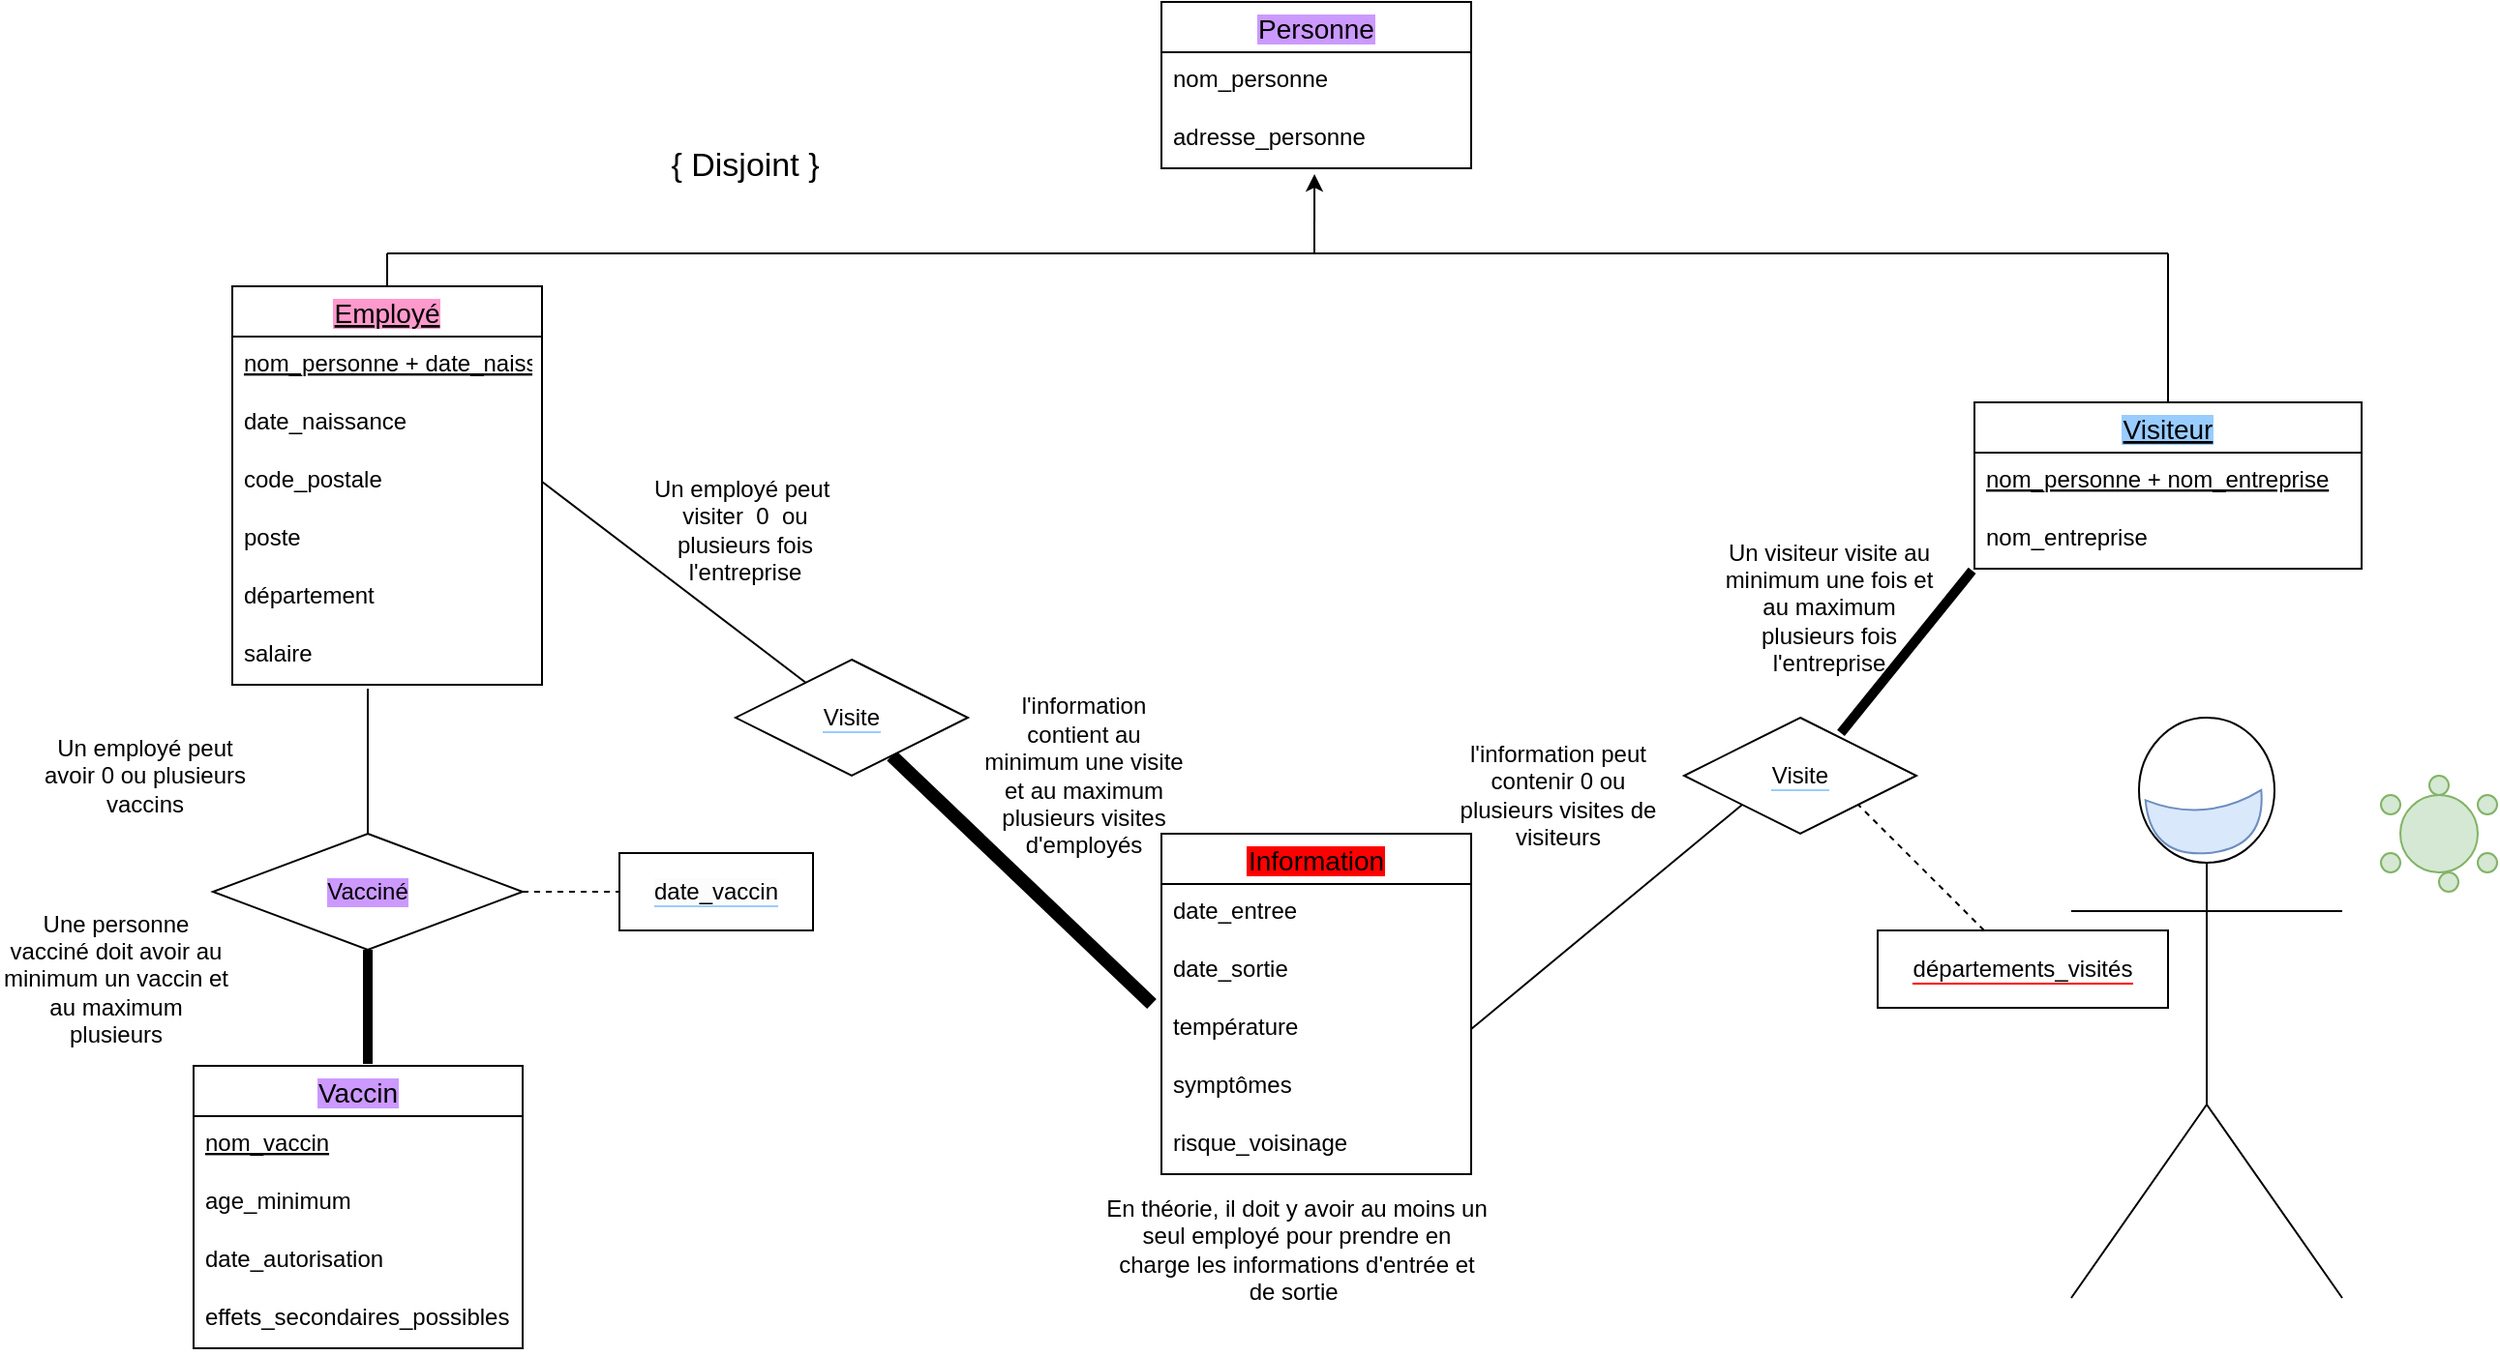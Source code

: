<mxfile version="14.6.13" type="device"><diagram id="WvNxjCY41KA-6KK9Ivn4" name="Page-1"><mxGraphModel dx="2512" dy="816" grid="1" gridSize="10" guides="1" tooltips="1" connect="1" arrows="1" fold="1" page="1" pageScale="1" pageWidth="850" pageHeight="1100" math="0" shadow="0"><root><mxCell id="0"/><mxCell id="1" parent="0"/><mxCell id="KnEByuKEkVZOlaUtioZc-16" value="" style="endArrow=classic;html=1;entryX=0.494;entryY=1.1;entryDx=0;entryDy=0;entryPerimeter=0;" parent="1" target="KnEByuKEkVZOlaUtioZc-78" edge="1"><mxGeometry width="50" height="50" relative="1" as="geometry"><mxPoint x="489" y="160" as="sourcePoint"/><mxPoint x="425" y="140" as="targetPoint"/></mxGeometry></mxCell><mxCell id="KnEByuKEkVZOlaUtioZc-17" value="" style="endArrow=none;html=1;" parent="1" edge="1"><mxGeometry width="50" height="50" relative="1" as="geometry"><mxPoint x="10" y="160" as="sourcePoint"/><mxPoint x="930" y="160" as="targetPoint"/></mxGeometry></mxCell><mxCell id="KnEByuKEkVZOlaUtioZc-18" value="" style="endArrow=none;html=1;exitX=0.5;exitY=0;exitDx=0;exitDy=0;" parent="1" source="KnEByuKEkVZOlaUtioZc-52" edge="1"><mxGeometry width="50" height="50" relative="1" as="geometry"><mxPoint x="200" y="190" as="sourcePoint"/><mxPoint x="10" y="160" as="targetPoint"/></mxGeometry></mxCell><mxCell id="KnEByuKEkVZOlaUtioZc-20" value="" style="endArrow=none;html=1;exitX=0.5;exitY=0;exitDx=0;exitDy=0;" parent="1" source="KnEByuKEkVZOlaUtioZc-80" edge="1"><mxGeometry width="50" height="50" relative="1" as="geometry"><mxPoint x="640" y="190" as="sourcePoint"/><mxPoint x="930" y="160" as="targetPoint"/><Array as="points"><mxPoint x="930" y="190"/></Array></mxGeometry></mxCell><mxCell id="KnEByuKEkVZOlaUtioZc-25" value="Vacciné" style="shape=rhombus;perimeter=rhombusPerimeter;whiteSpace=wrap;html=1;align=center;labelBackgroundColor=#CC99FF;" parent="1" vertex="1"><mxGeometry x="-80" y="460" width="160" height="60" as="geometry"/></mxCell><mxCell id="KnEByuKEkVZOlaUtioZc-29" value="" style="endArrow=none;html=1;strokeWidth=5;entryX=0.5;entryY=1;entryDx=0;entryDy=0;" parent="1" target="KnEByuKEkVZOlaUtioZc-25" edge="1"><mxGeometry width="50" height="50" relative="1" as="geometry"><mxPoint y="579" as="sourcePoint"/><mxPoint x="199.5" y="520" as="targetPoint"/></mxGeometry></mxCell><mxCell id="KnEByuKEkVZOlaUtioZc-36" value="&lt;font style=&quot;font-size: 17px&quot;&gt;{ Disjoint }&lt;/font&gt;" style="text;html=1;strokeColor=none;fillColor=none;align=center;verticalAlign=middle;whiteSpace=wrap;rounded=0;labelBackgroundColor=none;" parent="1" vertex="1"><mxGeometry x="130" y="90" width="130" height="50" as="geometry"/></mxCell><mxCell id="KnEByuKEkVZOlaUtioZc-37" value="Une personne vacciné doit avoir au minimum un vaccin et au maximum plusieurs" style="text;html=1;strokeColor=none;fillColor=none;align=center;verticalAlign=middle;whiteSpace=wrap;rounded=0;labelBackgroundColor=none;" parent="1" vertex="1"><mxGeometry x="-190" y="510" width="120" height="50" as="geometry"/></mxCell><mxCell id="KnEByuKEkVZOlaUtioZc-38" value="Un employé peut avoir 0 ou plusieurs vaccins" style="text;html=1;strokeColor=none;fillColor=none;align=center;verticalAlign=middle;whiteSpace=wrap;rounded=0;labelBackgroundColor=none;" parent="1" vertex="1"><mxGeometry x="-170" y="410" width="110" height="40" as="geometry"/></mxCell><mxCell id="KnEByuKEkVZOlaUtioZc-52" value="Employé" style="swimlane;fontStyle=4;childLayout=stackLayout;horizontal=1;startSize=26;horizontalStack=0;resizeParent=1;resizeParentMax=0;resizeLast=0;collapsible=1;marginBottom=0;align=center;fontSize=14;labelBackgroundColor=#FF99CC;" parent="1" vertex="1"><mxGeometry x="-70" y="177" width="160" height="206" as="geometry"/></mxCell><mxCell id="KnEByuKEkVZOlaUtioZc-53" value="nom_personne + date_naissance" style="text;strokeColor=none;fillColor=none;spacingLeft=4;spacingRight=4;overflow=hidden;rotatable=0;points=[[0,0.5],[1,0.5]];portConstraint=eastwest;fontSize=12;fontStyle=4" parent="KnEByuKEkVZOlaUtioZc-52" vertex="1"><mxGeometry y="26" width="160" height="30" as="geometry"/></mxCell><mxCell id="KnEByuKEkVZOlaUtioZc-54" value="date_naissance" style="text;strokeColor=none;fillColor=none;spacingLeft=4;spacingRight=4;overflow=hidden;rotatable=0;points=[[0,0.5],[1,0.5]];portConstraint=eastwest;fontSize=12;" parent="KnEByuKEkVZOlaUtioZc-52" vertex="1"><mxGeometry y="56" width="160" height="30" as="geometry"/></mxCell><mxCell id="KnEByuKEkVZOlaUtioZc-55" value="code_postale" style="text;strokeColor=none;fillColor=none;spacingLeft=4;spacingRight=4;overflow=hidden;rotatable=0;points=[[0,0.5],[1,0.5]];portConstraint=eastwest;fontSize=12;" parent="KnEByuKEkVZOlaUtioZc-52" vertex="1"><mxGeometry y="86" width="160" height="30" as="geometry"/></mxCell><mxCell id="KnEByuKEkVZOlaUtioZc-56" value="poste" style="text;strokeColor=none;fillColor=none;spacingLeft=4;spacingRight=4;overflow=hidden;rotatable=0;points=[[0,0.5],[1,0.5]];portConstraint=eastwest;fontSize=12;" parent="KnEByuKEkVZOlaUtioZc-52" vertex="1"><mxGeometry y="116" width="160" height="30" as="geometry"/></mxCell><mxCell id="KnEByuKEkVZOlaUtioZc-57" value="département" style="text;strokeColor=none;fillColor=none;spacingLeft=4;spacingRight=4;overflow=hidden;rotatable=0;points=[[0,0.5],[1,0.5]];portConstraint=eastwest;fontSize=12;" parent="KnEByuKEkVZOlaUtioZc-52" vertex="1"><mxGeometry y="146" width="160" height="30" as="geometry"/></mxCell><mxCell id="KnEByuKEkVZOlaUtioZc-58" value="salaire" style="text;strokeColor=none;fillColor=none;spacingLeft=4;spacingRight=4;overflow=hidden;rotatable=0;points=[[0,0.5],[1,0.5]];portConstraint=eastwest;fontSize=12;" parent="KnEByuKEkVZOlaUtioZc-52" vertex="1"><mxGeometry y="176" width="160" height="30" as="geometry"/></mxCell><mxCell id="KnEByuKEkVZOlaUtioZc-76" value="Personne" style="swimlane;fontStyle=0;childLayout=stackLayout;horizontal=1;startSize=26;horizontalStack=0;resizeParent=1;resizeParentMax=0;resizeLast=0;collapsible=1;marginBottom=0;align=center;fontSize=14;labelBackgroundColor=#CC99FF;" parent="1" vertex="1"><mxGeometry x="410" y="30" width="160" height="86" as="geometry"/></mxCell><mxCell id="KnEByuKEkVZOlaUtioZc-77" value="nom_personne" style="text;strokeColor=none;fillColor=none;spacingLeft=4;spacingRight=4;overflow=hidden;rotatable=0;points=[[0,0.5],[1,0.5]];portConstraint=eastwest;fontSize=12;" parent="KnEByuKEkVZOlaUtioZc-76" vertex="1"><mxGeometry y="26" width="160" height="30" as="geometry"/></mxCell><mxCell id="KnEByuKEkVZOlaUtioZc-78" value="adresse_personne" style="text;strokeColor=none;fillColor=none;spacingLeft=4;spacingRight=4;overflow=hidden;rotatable=0;points=[[0,0.5],[1,0.5]];portConstraint=eastwest;fontSize=12;" parent="KnEByuKEkVZOlaUtioZc-76" vertex="1"><mxGeometry y="56" width="160" height="30" as="geometry"/></mxCell><mxCell id="KnEByuKEkVZOlaUtioZc-80" value="Visiteur" style="swimlane;fontStyle=4;childLayout=stackLayout;horizontal=1;startSize=26;horizontalStack=0;resizeParent=1;resizeParentMax=0;resizeLast=0;collapsible=1;marginBottom=0;align=center;fontSize=14;labelBackgroundColor=#99CCFF;" parent="1" vertex="1"><mxGeometry x="830" y="237" width="200" height="86" as="geometry"/></mxCell><mxCell id="KnEByuKEkVZOlaUtioZc-81" value="nom_personne + nom_entreprise" style="text;strokeColor=none;fillColor=none;spacingLeft=4;spacingRight=4;overflow=hidden;rotatable=0;points=[[0,0.5],[1,0.5]];portConstraint=eastwest;fontSize=12;fontStyle=4" parent="KnEByuKEkVZOlaUtioZc-80" vertex="1"><mxGeometry y="26" width="200" height="30" as="geometry"/></mxCell><mxCell id="KnEByuKEkVZOlaUtioZc-93" value="nom_entreprise" style="text;strokeColor=none;fillColor=none;spacingLeft=4;spacingRight=4;overflow=hidden;rotatable=0;points=[[0,0.5],[1,0.5]];portConstraint=eastwest;fontSize=12;" parent="KnEByuKEkVZOlaUtioZc-80" vertex="1"><mxGeometry y="56" width="200" height="30" as="geometry"/></mxCell><mxCell id="KnEByuKEkVZOlaUtioZc-84" value="Vaccin" style="swimlane;fontStyle=0;childLayout=stackLayout;horizontal=1;startSize=26;horizontalStack=0;resizeParent=1;resizeParentMax=0;resizeLast=0;collapsible=1;marginBottom=0;align=center;fontSize=14;labelBackgroundColor=#CC99FF;" parent="1" vertex="1"><mxGeometry x="-90" y="580" width="170" height="146" as="geometry"/></mxCell><mxCell id="KnEByuKEkVZOlaUtioZc-85" value="nom_vaccin" style="text;strokeColor=none;fillColor=none;spacingLeft=4;spacingRight=4;overflow=hidden;rotatable=0;points=[[0,0.5],[1,0.5]];portConstraint=eastwest;fontSize=12;fontStyle=4" parent="KnEByuKEkVZOlaUtioZc-84" vertex="1"><mxGeometry y="26" width="170" height="30" as="geometry"/></mxCell><mxCell id="KnEByuKEkVZOlaUtioZc-86" value="age_minimum" style="text;strokeColor=none;fillColor=none;spacingLeft=4;spacingRight=4;overflow=hidden;rotatable=0;points=[[0,0.5],[1,0.5]];portConstraint=eastwest;fontSize=12;" parent="KnEByuKEkVZOlaUtioZc-84" vertex="1"><mxGeometry y="56" width="170" height="30" as="geometry"/></mxCell><mxCell id="KnEByuKEkVZOlaUtioZc-87" value="date_autorisation" style="text;strokeColor=none;fillColor=none;spacingLeft=4;spacingRight=4;overflow=hidden;rotatable=0;points=[[0,0.5],[1,0.5]];portConstraint=eastwest;fontSize=12;" parent="KnEByuKEkVZOlaUtioZc-84" vertex="1"><mxGeometry y="86" width="170" height="30" as="geometry"/></mxCell><mxCell id="KnEByuKEkVZOlaUtioZc-88" value="effets_secondaires_possibles" style="text;strokeColor=none;fillColor=none;spacingLeft=4;spacingRight=4;overflow=hidden;rotatable=0;points=[[0,0.5],[1,0.5]];portConstraint=eastwest;fontSize=12;" parent="KnEByuKEkVZOlaUtioZc-84" vertex="1"><mxGeometry y="116" width="170" height="30" as="geometry"/></mxCell><mxCell id="KnEByuKEkVZOlaUtioZc-91" value="&lt;span style=&quot;background-color: rgb(252 , 252 , 252)&quot;&gt;date_vaccin&lt;/span&gt;" style="whiteSpace=wrap;html=1;align=center;labelBackgroundColor=#99CCFF;" parent="1" vertex="1"><mxGeometry x="130" y="470" width="100" height="40" as="geometry"/></mxCell><mxCell id="KnEByuKEkVZOlaUtioZc-94" value="Information" style="swimlane;fontStyle=0;childLayout=stackLayout;horizontal=1;startSize=26;horizontalStack=0;resizeParent=1;resizeParentMax=0;resizeLast=0;collapsible=1;marginBottom=0;align=center;fontSize=14;labelBackgroundColor=#FF0000;" parent="1" vertex="1"><mxGeometry x="410" y="460" width="160" height="176" as="geometry"/></mxCell><mxCell id="KnEByuKEkVZOlaUtioZc-95" value="date_entree" style="text;strokeColor=none;fillColor=none;spacingLeft=4;spacingRight=4;overflow=hidden;rotatable=0;points=[[0,0.5],[1,0.5]];portConstraint=eastwest;fontSize=12;" parent="KnEByuKEkVZOlaUtioZc-94" vertex="1"><mxGeometry y="26" width="160" height="30" as="geometry"/></mxCell><mxCell id="KnEByuKEkVZOlaUtioZc-96" value="date_sortie" style="text;strokeColor=none;fillColor=none;spacingLeft=4;spacingRight=4;overflow=hidden;rotatable=0;points=[[0,0.5],[1,0.5]];portConstraint=eastwest;fontSize=12;" parent="KnEByuKEkVZOlaUtioZc-94" vertex="1"><mxGeometry y="56" width="160" height="30" as="geometry"/></mxCell><mxCell id="KnEByuKEkVZOlaUtioZc-113" value="" style="endArrow=none;html=1;endSize=7;strokeWidth=7;" parent="KnEByuKEkVZOlaUtioZc-94" target="KnEByuKEkVZOlaUtioZc-103" edge="1"><mxGeometry width="50" height="50" relative="1" as="geometry"><mxPoint x="-5" y="88" as="sourcePoint"/><mxPoint x="45" y="46" as="targetPoint"/></mxGeometry></mxCell><mxCell id="KnEByuKEkVZOlaUtioZc-97" value="température" style="text;strokeColor=none;fillColor=none;spacingLeft=4;spacingRight=4;overflow=hidden;rotatable=0;points=[[0,0.5],[1,0.5]];portConstraint=eastwest;fontSize=12;" parent="KnEByuKEkVZOlaUtioZc-94" vertex="1"><mxGeometry y="86" width="160" height="30" as="geometry"/></mxCell><mxCell id="KnEByuKEkVZOlaUtioZc-98" value="symptômes" style="text;strokeColor=none;fillColor=none;spacingLeft=4;spacingRight=4;overflow=hidden;rotatable=0;points=[[0,0.5],[1,0.5]];portConstraint=eastwest;fontSize=12;" parent="KnEByuKEkVZOlaUtioZc-94" vertex="1"><mxGeometry y="116" width="160" height="30" as="geometry"/></mxCell><mxCell id="KnEByuKEkVZOlaUtioZc-99" value="risque_voisinage" style="text;strokeColor=none;fillColor=none;spacingLeft=4;spacingRight=4;overflow=hidden;rotatable=0;points=[[0,0.5],[1,0.5]];portConstraint=eastwest;fontSize=12;" parent="KnEByuKEkVZOlaUtioZc-94" vertex="1"><mxGeometry y="146" width="160" height="30" as="geometry"/></mxCell><mxCell id="KnEByuKEkVZOlaUtioZc-101" value="&lt;span style=&quot;background-color: rgb(255 , 255 , 255)&quot;&gt;Visite&lt;/span&gt;" style="shape=rhombus;perimeter=rhombusPerimeter;whiteSpace=wrap;html=1;align=center;labelBackgroundColor=#99CCFF;" parent="1" vertex="1"><mxGeometry x="680" y="400" width="120" height="60" as="geometry"/></mxCell><mxCell id="KnEByuKEkVZOlaUtioZc-103" value="&lt;span style=&quot;background-color: rgb(255 , 255 , 255)&quot;&gt;Visite&lt;/span&gt;" style="shape=rhombus;perimeter=rhombusPerimeter;whiteSpace=wrap;html=1;align=center;labelBackgroundColor=#99CCFF;" parent="1" vertex="1"><mxGeometry x="190" y="370" width="120" height="60" as="geometry"/></mxCell><mxCell id="KnEByuKEkVZOlaUtioZc-107" value="" style="endArrow=none;html=1;endSize=7;strokeWidth=5;entryX=-0.006;entryY=1.033;entryDx=0;entryDy=0;exitX=0.675;exitY=0.133;exitDx=0;exitDy=0;exitPerimeter=0;entryPerimeter=0;" parent="1" source="KnEByuKEkVZOlaUtioZc-101" target="KnEByuKEkVZOlaUtioZc-93" edge="1"><mxGeometry width="50" height="50" relative="1" as="geometry"><mxPoint x="720" y="323" as="sourcePoint"/><mxPoint x="770" y="273" as="targetPoint"/></mxGeometry></mxCell><mxCell id="KnEByuKEkVZOlaUtioZc-108" value="" style="endArrow=none;html=1;endSize=7;strokeWidth=1;entryX=0;entryY=1;entryDx=0;entryDy=0;exitX=1;exitY=0.5;exitDx=0;exitDy=0;" parent="1" source="KnEByuKEkVZOlaUtioZc-97" target="KnEByuKEkVZOlaUtioZc-101" edge="1"><mxGeometry width="50" height="50" relative="1" as="geometry"><mxPoint x="540" y="450" as="sourcePoint"/><mxPoint x="590" y="400" as="targetPoint"/></mxGeometry></mxCell><mxCell id="KnEByuKEkVZOlaUtioZc-111" value="" style="endArrow=none;html=1;endSize=7;strokeWidth=1;entryX=1;entryY=0.5;entryDx=0;entryDy=0;" parent="1" source="KnEByuKEkVZOlaUtioZc-103" target="KnEByuKEkVZOlaUtioZc-55" edge="1"><mxGeometry width="50" height="50" relative="1" as="geometry"><mxPoint x="194.5" y="320" as="sourcePoint"/><mxPoint x="194.5" y="270" as="targetPoint"/></mxGeometry></mxCell><mxCell id="KnEByuKEkVZOlaUtioZc-112" value="" style="endArrow=none;html=1;endSize=7;strokeWidth=1;" parent="1" edge="1"><mxGeometry width="50" height="50" relative="1" as="geometry"><mxPoint y="460" as="sourcePoint"/><mxPoint y="385" as="targetPoint"/></mxGeometry></mxCell><mxCell id="KnEByuKEkVZOlaUtioZc-115" value="Un visiteur visite au minimum une fois et au maximum plusieurs fois l'entreprise" style="text;html=1;strokeColor=none;fillColor=none;align=center;verticalAlign=middle;whiteSpace=wrap;rounded=0;labelBackgroundColor=none;" parent="1" vertex="1"><mxGeometry x="700" y="323" width="110" height="40" as="geometry"/></mxCell><mxCell id="KnEByuKEkVZOlaUtioZc-117" value="Un employé peut&amp;nbsp; visiter&amp;nbsp; 0&amp;nbsp; ou plusieurs fois l'entreprise" style="text;html=1;strokeColor=none;fillColor=none;align=center;verticalAlign=middle;whiteSpace=wrap;rounded=0;labelBackgroundColor=none;" parent="1" vertex="1"><mxGeometry x="140" y="283" width="110" height="40" as="geometry"/></mxCell><mxCell id="KnEByuKEkVZOlaUtioZc-119" value="l'information contient au minimum une visite et au maximum plusieurs visites d'employés" style="text;html=1;strokeColor=none;fillColor=none;align=center;verticalAlign=middle;whiteSpace=wrap;rounded=0;labelBackgroundColor=none;" parent="1" vertex="1"><mxGeometry x="315" y="410" width="110" height="40" as="geometry"/></mxCell><mxCell id="KnEByuKEkVZOlaUtioZc-121" value="En théorie, il doit y avoir au moins un seul employé pour prendre en charge les informations d'entrée et de sortie&amp;nbsp;" style="text;html=1;strokeColor=none;fillColor=none;align=center;verticalAlign=middle;whiteSpace=wrap;rounded=0;labelBackgroundColor=none;" parent="1" vertex="1"><mxGeometry x="380" y="640" width="200" height="70" as="geometry"/></mxCell><mxCell id="KnEByuKEkVZOlaUtioZc-122" value="l'information peut contenir 0 ou plusieurs visites de visiteurs" style="text;html=1;strokeColor=none;fillColor=none;align=center;verticalAlign=middle;whiteSpace=wrap;rounded=0;labelBackgroundColor=none;" parent="1" vertex="1"><mxGeometry x="560" y="410" width="110" height="60" as="geometry"/></mxCell><mxCell id="KnEByuKEkVZOlaUtioZc-125" value="" style="shape=umlActor;verticalLabelPosition=bottom;verticalAlign=top;html=1;outlineConnect=0;labelBackgroundColor=#FF0000;" parent="1" vertex="1"><mxGeometry x="880" y="400" width="140" height="300" as="geometry"/></mxCell><mxCell id="KnEByuKEkVZOlaUtioZc-126" value="" style="ellipse;whiteSpace=wrap;html=1;aspect=fixed;labelBackgroundColor=#FF0000;fillColor=#d5e8d4;strokeColor=#82b366;" parent="1" vertex="1"><mxGeometry x="1050" y="440" width="40" height="40" as="geometry"/></mxCell><mxCell id="KnEByuKEkVZOlaUtioZc-127" value="" style="ellipse;whiteSpace=wrap;html=1;aspect=fixed;labelBackgroundColor=#FF0000;fillColor=#d5e8d4;strokeColor=#82b366;" parent="1" vertex="1"><mxGeometry x="1090" y="440" width="10" height="10" as="geometry"/></mxCell><mxCell id="KnEByuKEkVZOlaUtioZc-128" value="" style="ellipse;whiteSpace=wrap;html=1;aspect=fixed;labelBackgroundColor=#FF0000;fillColor=#d5e8d4;strokeColor=#82b366;" parent="1" vertex="1"><mxGeometry x="1090" y="470" width="10" height="10" as="geometry"/></mxCell><mxCell id="KnEByuKEkVZOlaUtioZc-129" value="" style="ellipse;whiteSpace=wrap;html=1;aspect=fixed;labelBackgroundColor=#FF0000;fillColor=#d5e8d4;strokeColor=#82b366;" parent="1" vertex="1"><mxGeometry x="1070" y="480" width="10" height="10" as="geometry"/></mxCell><mxCell id="KnEByuKEkVZOlaUtioZc-130" value="" style="ellipse;whiteSpace=wrap;html=1;aspect=fixed;labelBackgroundColor=#FF0000;fillColor=#d5e8d4;strokeColor=#82b366;" parent="1" vertex="1"><mxGeometry x="1040" y="470" width="10" height="10" as="geometry"/></mxCell><mxCell id="KnEByuKEkVZOlaUtioZc-131" value="" style="ellipse;whiteSpace=wrap;html=1;aspect=fixed;labelBackgroundColor=#FF0000;fillColor=#d5e8d4;strokeColor=#82b366;" parent="1" vertex="1"><mxGeometry x="1040" y="440" width="10" height="10" as="geometry"/></mxCell><mxCell id="KnEByuKEkVZOlaUtioZc-132" value="" style="ellipse;whiteSpace=wrap;html=1;aspect=fixed;labelBackgroundColor=#FF0000;fillColor=#d5e8d4;strokeColor=#82b366;" parent="1" vertex="1"><mxGeometry x="1065" y="430" width="10" height="10" as="geometry"/></mxCell><mxCell id="KnEByuKEkVZOlaUtioZc-135" value="" style="shape=xor;whiteSpace=wrap;html=1;labelBackgroundColor=#FF0000;rotation=85;fillColor=#dae8fc;strokeColor=#6c8ebf;" parent="1" vertex="1"><mxGeometry x="934.56" y="425.02" width="30" height="60" as="geometry"/></mxCell><mxCell id="KnEByuKEkVZOlaUtioZc-137" value="&lt;span style=&quot;background-color: rgb(255 , 255 , 255)&quot;&gt;départements_visités&lt;/span&gt;" style="whiteSpace=wrap;html=1;align=center;labelBackgroundColor=#FF0000;" parent="1" vertex="1"><mxGeometry x="780" y="510" width="150" height="40" as="geometry"/></mxCell><mxCell id="KnEByuKEkVZOlaUtioZc-138" value="" style="endArrow=none;dashed=1;html=1;endSize=7;strokeWidth=1;entryX=1;entryY=1;entryDx=0;entryDy=0;" parent="1" source="KnEByuKEkVZOlaUtioZc-137" target="KnEByuKEkVZOlaUtioZc-101" edge="1"><mxGeometry width="50" height="50" relative="1" as="geometry"><mxPoint x="730" y="490" as="sourcePoint"/><mxPoint x="780" y="440" as="targetPoint"/></mxGeometry></mxCell><mxCell id="KnEByuKEkVZOlaUtioZc-140" value="" style="endArrow=none;dashed=1;html=1;endSize=7;strokeWidth=1;entryX=0;entryY=0.5;entryDx=0;entryDy=0;" parent="1" target="KnEByuKEkVZOlaUtioZc-91" edge="1"><mxGeometry width="50" height="50" relative="1" as="geometry"><mxPoint x="80" y="490" as="sourcePoint"/><mxPoint x="130" y="440" as="targetPoint"/></mxGeometry></mxCell></root></mxGraphModel></diagram></mxfile>